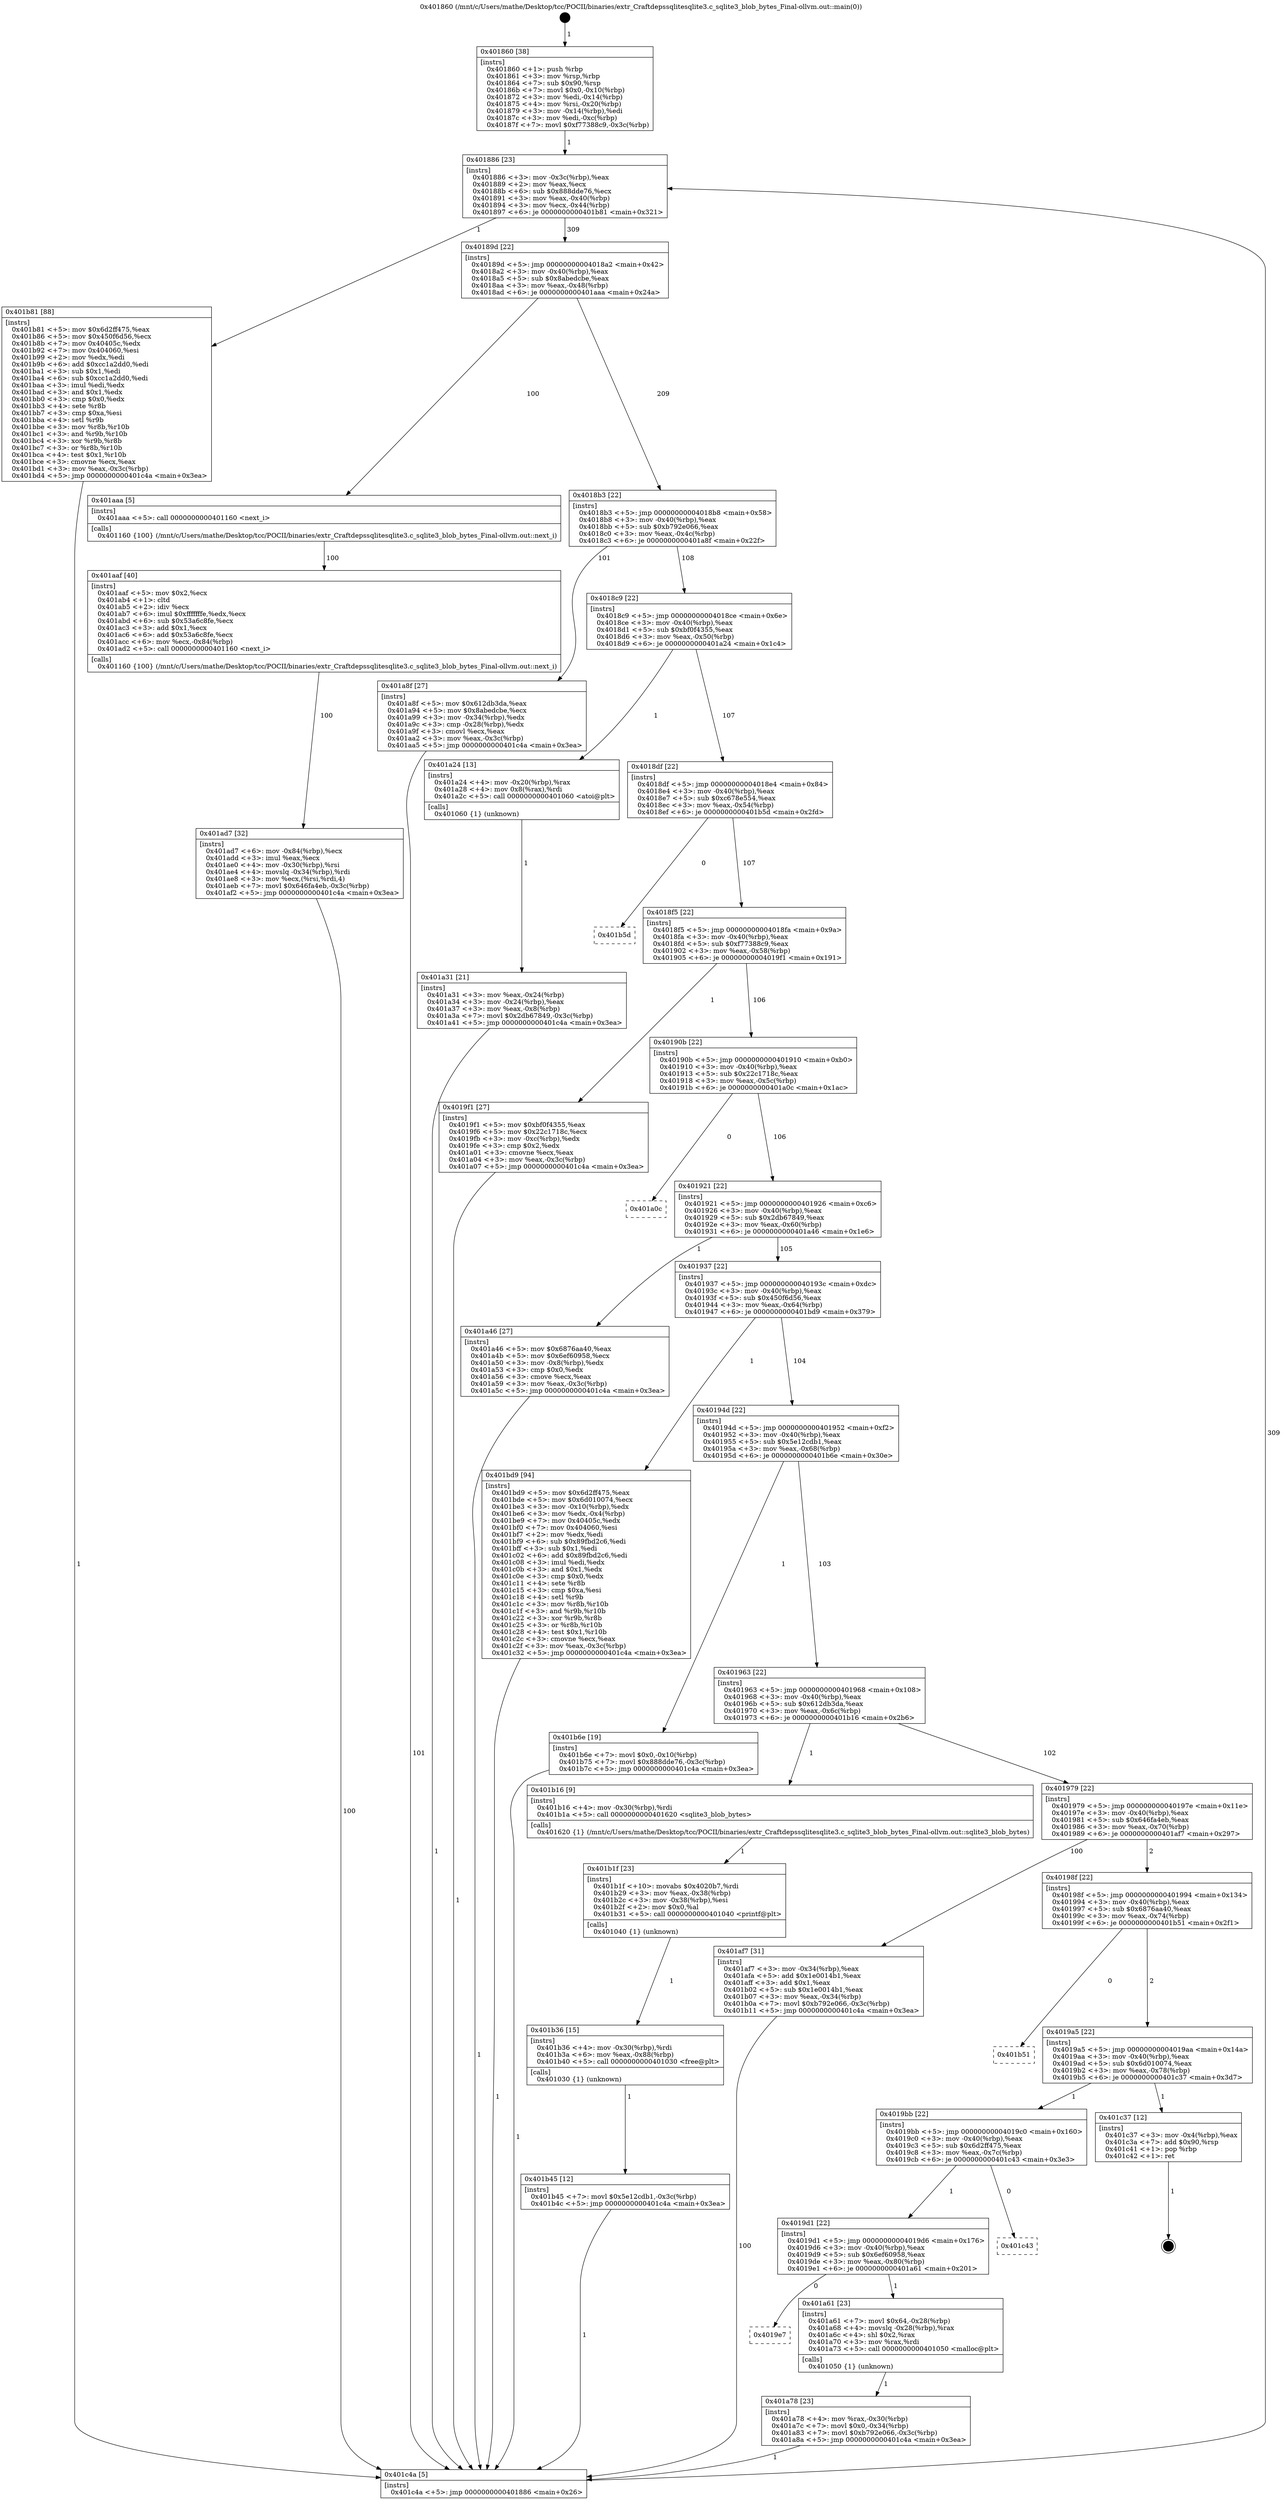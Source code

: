 digraph "0x401860" {
  label = "0x401860 (/mnt/c/Users/mathe/Desktop/tcc/POCII/binaries/extr_Craftdepssqlitesqlite3.c_sqlite3_blob_bytes_Final-ollvm.out::main(0))"
  labelloc = "t"
  node[shape=record]

  Entry [label="",width=0.3,height=0.3,shape=circle,fillcolor=black,style=filled]
  "0x401886" [label="{
     0x401886 [23]\l
     | [instrs]\l
     &nbsp;&nbsp;0x401886 \<+3\>: mov -0x3c(%rbp),%eax\l
     &nbsp;&nbsp;0x401889 \<+2\>: mov %eax,%ecx\l
     &nbsp;&nbsp;0x40188b \<+6\>: sub $0x888dde76,%ecx\l
     &nbsp;&nbsp;0x401891 \<+3\>: mov %eax,-0x40(%rbp)\l
     &nbsp;&nbsp;0x401894 \<+3\>: mov %ecx,-0x44(%rbp)\l
     &nbsp;&nbsp;0x401897 \<+6\>: je 0000000000401b81 \<main+0x321\>\l
  }"]
  "0x401b81" [label="{
     0x401b81 [88]\l
     | [instrs]\l
     &nbsp;&nbsp;0x401b81 \<+5\>: mov $0x6d2ff475,%eax\l
     &nbsp;&nbsp;0x401b86 \<+5\>: mov $0x450f6d56,%ecx\l
     &nbsp;&nbsp;0x401b8b \<+7\>: mov 0x40405c,%edx\l
     &nbsp;&nbsp;0x401b92 \<+7\>: mov 0x404060,%esi\l
     &nbsp;&nbsp;0x401b99 \<+2\>: mov %edx,%edi\l
     &nbsp;&nbsp;0x401b9b \<+6\>: add $0xcc1a2dd0,%edi\l
     &nbsp;&nbsp;0x401ba1 \<+3\>: sub $0x1,%edi\l
     &nbsp;&nbsp;0x401ba4 \<+6\>: sub $0xcc1a2dd0,%edi\l
     &nbsp;&nbsp;0x401baa \<+3\>: imul %edi,%edx\l
     &nbsp;&nbsp;0x401bad \<+3\>: and $0x1,%edx\l
     &nbsp;&nbsp;0x401bb0 \<+3\>: cmp $0x0,%edx\l
     &nbsp;&nbsp;0x401bb3 \<+4\>: sete %r8b\l
     &nbsp;&nbsp;0x401bb7 \<+3\>: cmp $0xa,%esi\l
     &nbsp;&nbsp;0x401bba \<+4\>: setl %r9b\l
     &nbsp;&nbsp;0x401bbe \<+3\>: mov %r8b,%r10b\l
     &nbsp;&nbsp;0x401bc1 \<+3\>: and %r9b,%r10b\l
     &nbsp;&nbsp;0x401bc4 \<+3\>: xor %r9b,%r8b\l
     &nbsp;&nbsp;0x401bc7 \<+3\>: or %r8b,%r10b\l
     &nbsp;&nbsp;0x401bca \<+4\>: test $0x1,%r10b\l
     &nbsp;&nbsp;0x401bce \<+3\>: cmovne %ecx,%eax\l
     &nbsp;&nbsp;0x401bd1 \<+3\>: mov %eax,-0x3c(%rbp)\l
     &nbsp;&nbsp;0x401bd4 \<+5\>: jmp 0000000000401c4a \<main+0x3ea\>\l
  }"]
  "0x40189d" [label="{
     0x40189d [22]\l
     | [instrs]\l
     &nbsp;&nbsp;0x40189d \<+5\>: jmp 00000000004018a2 \<main+0x42\>\l
     &nbsp;&nbsp;0x4018a2 \<+3\>: mov -0x40(%rbp),%eax\l
     &nbsp;&nbsp;0x4018a5 \<+5\>: sub $0x8abedcbe,%eax\l
     &nbsp;&nbsp;0x4018aa \<+3\>: mov %eax,-0x48(%rbp)\l
     &nbsp;&nbsp;0x4018ad \<+6\>: je 0000000000401aaa \<main+0x24a\>\l
  }"]
  Exit [label="",width=0.3,height=0.3,shape=circle,fillcolor=black,style=filled,peripheries=2]
  "0x401aaa" [label="{
     0x401aaa [5]\l
     | [instrs]\l
     &nbsp;&nbsp;0x401aaa \<+5\>: call 0000000000401160 \<next_i\>\l
     | [calls]\l
     &nbsp;&nbsp;0x401160 \{100\} (/mnt/c/Users/mathe/Desktop/tcc/POCII/binaries/extr_Craftdepssqlitesqlite3.c_sqlite3_blob_bytes_Final-ollvm.out::next_i)\l
  }"]
  "0x4018b3" [label="{
     0x4018b3 [22]\l
     | [instrs]\l
     &nbsp;&nbsp;0x4018b3 \<+5\>: jmp 00000000004018b8 \<main+0x58\>\l
     &nbsp;&nbsp;0x4018b8 \<+3\>: mov -0x40(%rbp),%eax\l
     &nbsp;&nbsp;0x4018bb \<+5\>: sub $0xb792e066,%eax\l
     &nbsp;&nbsp;0x4018c0 \<+3\>: mov %eax,-0x4c(%rbp)\l
     &nbsp;&nbsp;0x4018c3 \<+6\>: je 0000000000401a8f \<main+0x22f\>\l
  }"]
  "0x401b45" [label="{
     0x401b45 [12]\l
     | [instrs]\l
     &nbsp;&nbsp;0x401b45 \<+7\>: movl $0x5e12cdb1,-0x3c(%rbp)\l
     &nbsp;&nbsp;0x401b4c \<+5\>: jmp 0000000000401c4a \<main+0x3ea\>\l
  }"]
  "0x401a8f" [label="{
     0x401a8f [27]\l
     | [instrs]\l
     &nbsp;&nbsp;0x401a8f \<+5\>: mov $0x612db3da,%eax\l
     &nbsp;&nbsp;0x401a94 \<+5\>: mov $0x8abedcbe,%ecx\l
     &nbsp;&nbsp;0x401a99 \<+3\>: mov -0x34(%rbp),%edx\l
     &nbsp;&nbsp;0x401a9c \<+3\>: cmp -0x28(%rbp),%edx\l
     &nbsp;&nbsp;0x401a9f \<+3\>: cmovl %ecx,%eax\l
     &nbsp;&nbsp;0x401aa2 \<+3\>: mov %eax,-0x3c(%rbp)\l
     &nbsp;&nbsp;0x401aa5 \<+5\>: jmp 0000000000401c4a \<main+0x3ea\>\l
  }"]
  "0x4018c9" [label="{
     0x4018c9 [22]\l
     | [instrs]\l
     &nbsp;&nbsp;0x4018c9 \<+5\>: jmp 00000000004018ce \<main+0x6e\>\l
     &nbsp;&nbsp;0x4018ce \<+3\>: mov -0x40(%rbp),%eax\l
     &nbsp;&nbsp;0x4018d1 \<+5\>: sub $0xbf0f4355,%eax\l
     &nbsp;&nbsp;0x4018d6 \<+3\>: mov %eax,-0x50(%rbp)\l
     &nbsp;&nbsp;0x4018d9 \<+6\>: je 0000000000401a24 \<main+0x1c4\>\l
  }"]
  "0x401b36" [label="{
     0x401b36 [15]\l
     | [instrs]\l
     &nbsp;&nbsp;0x401b36 \<+4\>: mov -0x30(%rbp),%rdi\l
     &nbsp;&nbsp;0x401b3a \<+6\>: mov %eax,-0x88(%rbp)\l
     &nbsp;&nbsp;0x401b40 \<+5\>: call 0000000000401030 \<free@plt\>\l
     | [calls]\l
     &nbsp;&nbsp;0x401030 \{1\} (unknown)\l
  }"]
  "0x401a24" [label="{
     0x401a24 [13]\l
     | [instrs]\l
     &nbsp;&nbsp;0x401a24 \<+4\>: mov -0x20(%rbp),%rax\l
     &nbsp;&nbsp;0x401a28 \<+4\>: mov 0x8(%rax),%rdi\l
     &nbsp;&nbsp;0x401a2c \<+5\>: call 0000000000401060 \<atoi@plt\>\l
     | [calls]\l
     &nbsp;&nbsp;0x401060 \{1\} (unknown)\l
  }"]
  "0x4018df" [label="{
     0x4018df [22]\l
     | [instrs]\l
     &nbsp;&nbsp;0x4018df \<+5\>: jmp 00000000004018e4 \<main+0x84\>\l
     &nbsp;&nbsp;0x4018e4 \<+3\>: mov -0x40(%rbp),%eax\l
     &nbsp;&nbsp;0x4018e7 \<+5\>: sub $0xc678e554,%eax\l
     &nbsp;&nbsp;0x4018ec \<+3\>: mov %eax,-0x54(%rbp)\l
     &nbsp;&nbsp;0x4018ef \<+6\>: je 0000000000401b5d \<main+0x2fd\>\l
  }"]
  "0x401b1f" [label="{
     0x401b1f [23]\l
     | [instrs]\l
     &nbsp;&nbsp;0x401b1f \<+10\>: movabs $0x4020b7,%rdi\l
     &nbsp;&nbsp;0x401b29 \<+3\>: mov %eax,-0x38(%rbp)\l
     &nbsp;&nbsp;0x401b2c \<+3\>: mov -0x38(%rbp),%esi\l
     &nbsp;&nbsp;0x401b2f \<+2\>: mov $0x0,%al\l
     &nbsp;&nbsp;0x401b31 \<+5\>: call 0000000000401040 \<printf@plt\>\l
     | [calls]\l
     &nbsp;&nbsp;0x401040 \{1\} (unknown)\l
  }"]
  "0x401b5d" [label="{
     0x401b5d\l
  }", style=dashed]
  "0x4018f5" [label="{
     0x4018f5 [22]\l
     | [instrs]\l
     &nbsp;&nbsp;0x4018f5 \<+5\>: jmp 00000000004018fa \<main+0x9a\>\l
     &nbsp;&nbsp;0x4018fa \<+3\>: mov -0x40(%rbp),%eax\l
     &nbsp;&nbsp;0x4018fd \<+5\>: sub $0xf77388c9,%eax\l
     &nbsp;&nbsp;0x401902 \<+3\>: mov %eax,-0x58(%rbp)\l
     &nbsp;&nbsp;0x401905 \<+6\>: je 00000000004019f1 \<main+0x191\>\l
  }"]
  "0x401ad7" [label="{
     0x401ad7 [32]\l
     | [instrs]\l
     &nbsp;&nbsp;0x401ad7 \<+6\>: mov -0x84(%rbp),%ecx\l
     &nbsp;&nbsp;0x401add \<+3\>: imul %eax,%ecx\l
     &nbsp;&nbsp;0x401ae0 \<+4\>: mov -0x30(%rbp),%rsi\l
     &nbsp;&nbsp;0x401ae4 \<+4\>: movslq -0x34(%rbp),%rdi\l
     &nbsp;&nbsp;0x401ae8 \<+3\>: mov %ecx,(%rsi,%rdi,4)\l
     &nbsp;&nbsp;0x401aeb \<+7\>: movl $0x646fa4eb,-0x3c(%rbp)\l
     &nbsp;&nbsp;0x401af2 \<+5\>: jmp 0000000000401c4a \<main+0x3ea\>\l
  }"]
  "0x4019f1" [label="{
     0x4019f1 [27]\l
     | [instrs]\l
     &nbsp;&nbsp;0x4019f1 \<+5\>: mov $0xbf0f4355,%eax\l
     &nbsp;&nbsp;0x4019f6 \<+5\>: mov $0x22c1718c,%ecx\l
     &nbsp;&nbsp;0x4019fb \<+3\>: mov -0xc(%rbp),%edx\l
     &nbsp;&nbsp;0x4019fe \<+3\>: cmp $0x2,%edx\l
     &nbsp;&nbsp;0x401a01 \<+3\>: cmovne %ecx,%eax\l
     &nbsp;&nbsp;0x401a04 \<+3\>: mov %eax,-0x3c(%rbp)\l
     &nbsp;&nbsp;0x401a07 \<+5\>: jmp 0000000000401c4a \<main+0x3ea\>\l
  }"]
  "0x40190b" [label="{
     0x40190b [22]\l
     | [instrs]\l
     &nbsp;&nbsp;0x40190b \<+5\>: jmp 0000000000401910 \<main+0xb0\>\l
     &nbsp;&nbsp;0x401910 \<+3\>: mov -0x40(%rbp),%eax\l
     &nbsp;&nbsp;0x401913 \<+5\>: sub $0x22c1718c,%eax\l
     &nbsp;&nbsp;0x401918 \<+3\>: mov %eax,-0x5c(%rbp)\l
     &nbsp;&nbsp;0x40191b \<+6\>: je 0000000000401a0c \<main+0x1ac\>\l
  }"]
  "0x401c4a" [label="{
     0x401c4a [5]\l
     | [instrs]\l
     &nbsp;&nbsp;0x401c4a \<+5\>: jmp 0000000000401886 \<main+0x26\>\l
  }"]
  "0x401860" [label="{
     0x401860 [38]\l
     | [instrs]\l
     &nbsp;&nbsp;0x401860 \<+1\>: push %rbp\l
     &nbsp;&nbsp;0x401861 \<+3\>: mov %rsp,%rbp\l
     &nbsp;&nbsp;0x401864 \<+7\>: sub $0x90,%rsp\l
     &nbsp;&nbsp;0x40186b \<+7\>: movl $0x0,-0x10(%rbp)\l
     &nbsp;&nbsp;0x401872 \<+3\>: mov %edi,-0x14(%rbp)\l
     &nbsp;&nbsp;0x401875 \<+4\>: mov %rsi,-0x20(%rbp)\l
     &nbsp;&nbsp;0x401879 \<+3\>: mov -0x14(%rbp),%edi\l
     &nbsp;&nbsp;0x40187c \<+3\>: mov %edi,-0xc(%rbp)\l
     &nbsp;&nbsp;0x40187f \<+7\>: movl $0xf77388c9,-0x3c(%rbp)\l
  }"]
  "0x401a31" [label="{
     0x401a31 [21]\l
     | [instrs]\l
     &nbsp;&nbsp;0x401a31 \<+3\>: mov %eax,-0x24(%rbp)\l
     &nbsp;&nbsp;0x401a34 \<+3\>: mov -0x24(%rbp),%eax\l
     &nbsp;&nbsp;0x401a37 \<+3\>: mov %eax,-0x8(%rbp)\l
     &nbsp;&nbsp;0x401a3a \<+7\>: movl $0x2db67849,-0x3c(%rbp)\l
     &nbsp;&nbsp;0x401a41 \<+5\>: jmp 0000000000401c4a \<main+0x3ea\>\l
  }"]
  "0x401aaf" [label="{
     0x401aaf [40]\l
     | [instrs]\l
     &nbsp;&nbsp;0x401aaf \<+5\>: mov $0x2,%ecx\l
     &nbsp;&nbsp;0x401ab4 \<+1\>: cltd\l
     &nbsp;&nbsp;0x401ab5 \<+2\>: idiv %ecx\l
     &nbsp;&nbsp;0x401ab7 \<+6\>: imul $0xfffffffe,%edx,%ecx\l
     &nbsp;&nbsp;0x401abd \<+6\>: sub $0x53a6c8fe,%ecx\l
     &nbsp;&nbsp;0x401ac3 \<+3\>: add $0x1,%ecx\l
     &nbsp;&nbsp;0x401ac6 \<+6\>: add $0x53a6c8fe,%ecx\l
     &nbsp;&nbsp;0x401acc \<+6\>: mov %ecx,-0x84(%rbp)\l
     &nbsp;&nbsp;0x401ad2 \<+5\>: call 0000000000401160 \<next_i\>\l
     | [calls]\l
     &nbsp;&nbsp;0x401160 \{100\} (/mnt/c/Users/mathe/Desktop/tcc/POCII/binaries/extr_Craftdepssqlitesqlite3.c_sqlite3_blob_bytes_Final-ollvm.out::next_i)\l
  }"]
  "0x401a0c" [label="{
     0x401a0c\l
  }", style=dashed]
  "0x401921" [label="{
     0x401921 [22]\l
     | [instrs]\l
     &nbsp;&nbsp;0x401921 \<+5\>: jmp 0000000000401926 \<main+0xc6\>\l
     &nbsp;&nbsp;0x401926 \<+3\>: mov -0x40(%rbp),%eax\l
     &nbsp;&nbsp;0x401929 \<+5\>: sub $0x2db67849,%eax\l
     &nbsp;&nbsp;0x40192e \<+3\>: mov %eax,-0x60(%rbp)\l
     &nbsp;&nbsp;0x401931 \<+6\>: je 0000000000401a46 \<main+0x1e6\>\l
  }"]
  "0x401a78" [label="{
     0x401a78 [23]\l
     | [instrs]\l
     &nbsp;&nbsp;0x401a78 \<+4\>: mov %rax,-0x30(%rbp)\l
     &nbsp;&nbsp;0x401a7c \<+7\>: movl $0x0,-0x34(%rbp)\l
     &nbsp;&nbsp;0x401a83 \<+7\>: movl $0xb792e066,-0x3c(%rbp)\l
     &nbsp;&nbsp;0x401a8a \<+5\>: jmp 0000000000401c4a \<main+0x3ea\>\l
  }"]
  "0x401a46" [label="{
     0x401a46 [27]\l
     | [instrs]\l
     &nbsp;&nbsp;0x401a46 \<+5\>: mov $0x6876aa40,%eax\l
     &nbsp;&nbsp;0x401a4b \<+5\>: mov $0x6ef60958,%ecx\l
     &nbsp;&nbsp;0x401a50 \<+3\>: mov -0x8(%rbp),%edx\l
     &nbsp;&nbsp;0x401a53 \<+3\>: cmp $0x0,%edx\l
     &nbsp;&nbsp;0x401a56 \<+3\>: cmove %ecx,%eax\l
     &nbsp;&nbsp;0x401a59 \<+3\>: mov %eax,-0x3c(%rbp)\l
     &nbsp;&nbsp;0x401a5c \<+5\>: jmp 0000000000401c4a \<main+0x3ea\>\l
  }"]
  "0x401937" [label="{
     0x401937 [22]\l
     | [instrs]\l
     &nbsp;&nbsp;0x401937 \<+5\>: jmp 000000000040193c \<main+0xdc\>\l
     &nbsp;&nbsp;0x40193c \<+3\>: mov -0x40(%rbp),%eax\l
     &nbsp;&nbsp;0x40193f \<+5\>: sub $0x450f6d56,%eax\l
     &nbsp;&nbsp;0x401944 \<+3\>: mov %eax,-0x64(%rbp)\l
     &nbsp;&nbsp;0x401947 \<+6\>: je 0000000000401bd9 \<main+0x379\>\l
  }"]
  "0x4019e7" [label="{
     0x4019e7\l
  }", style=dashed]
  "0x401bd9" [label="{
     0x401bd9 [94]\l
     | [instrs]\l
     &nbsp;&nbsp;0x401bd9 \<+5\>: mov $0x6d2ff475,%eax\l
     &nbsp;&nbsp;0x401bde \<+5\>: mov $0x6d010074,%ecx\l
     &nbsp;&nbsp;0x401be3 \<+3\>: mov -0x10(%rbp),%edx\l
     &nbsp;&nbsp;0x401be6 \<+3\>: mov %edx,-0x4(%rbp)\l
     &nbsp;&nbsp;0x401be9 \<+7\>: mov 0x40405c,%edx\l
     &nbsp;&nbsp;0x401bf0 \<+7\>: mov 0x404060,%esi\l
     &nbsp;&nbsp;0x401bf7 \<+2\>: mov %edx,%edi\l
     &nbsp;&nbsp;0x401bf9 \<+6\>: sub $0x89fbd2c6,%edi\l
     &nbsp;&nbsp;0x401bff \<+3\>: sub $0x1,%edi\l
     &nbsp;&nbsp;0x401c02 \<+6\>: add $0x89fbd2c6,%edi\l
     &nbsp;&nbsp;0x401c08 \<+3\>: imul %edi,%edx\l
     &nbsp;&nbsp;0x401c0b \<+3\>: and $0x1,%edx\l
     &nbsp;&nbsp;0x401c0e \<+3\>: cmp $0x0,%edx\l
     &nbsp;&nbsp;0x401c11 \<+4\>: sete %r8b\l
     &nbsp;&nbsp;0x401c15 \<+3\>: cmp $0xa,%esi\l
     &nbsp;&nbsp;0x401c18 \<+4\>: setl %r9b\l
     &nbsp;&nbsp;0x401c1c \<+3\>: mov %r8b,%r10b\l
     &nbsp;&nbsp;0x401c1f \<+3\>: and %r9b,%r10b\l
     &nbsp;&nbsp;0x401c22 \<+3\>: xor %r9b,%r8b\l
     &nbsp;&nbsp;0x401c25 \<+3\>: or %r8b,%r10b\l
     &nbsp;&nbsp;0x401c28 \<+4\>: test $0x1,%r10b\l
     &nbsp;&nbsp;0x401c2c \<+3\>: cmovne %ecx,%eax\l
     &nbsp;&nbsp;0x401c2f \<+3\>: mov %eax,-0x3c(%rbp)\l
     &nbsp;&nbsp;0x401c32 \<+5\>: jmp 0000000000401c4a \<main+0x3ea\>\l
  }"]
  "0x40194d" [label="{
     0x40194d [22]\l
     | [instrs]\l
     &nbsp;&nbsp;0x40194d \<+5\>: jmp 0000000000401952 \<main+0xf2\>\l
     &nbsp;&nbsp;0x401952 \<+3\>: mov -0x40(%rbp),%eax\l
     &nbsp;&nbsp;0x401955 \<+5\>: sub $0x5e12cdb1,%eax\l
     &nbsp;&nbsp;0x40195a \<+3\>: mov %eax,-0x68(%rbp)\l
     &nbsp;&nbsp;0x40195d \<+6\>: je 0000000000401b6e \<main+0x30e\>\l
  }"]
  "0x401a61" [label="{
     0x401a61 [23]\l
     | [instrs]\l
     &nbsp;&nbsp;0x401a61 \<+7\>: movl $0x64,-0x28(%rbp)\l
     &nbsp;&nbsp;0x401a68 \<+4\>: movslq -0x28(%rbp),%rax\l
     &nbsp;&nbsp;0x401a6c \<+4\>: shl $0x2,%rax\l
     &nbsp;&nbsp;0x401a70 \<+3\>: mov %rax,%rdi\l
     &nbsp;&nbsp;0x401a73 \<+5\>: call 0000000000401050 \<malloc@plt\>\l
     | [calls]\l
     &nbsp;&nbsp;0x401050 \{1\} (unknown)\l
  }"]
  "0x401b6e" [label="{
     0x401b6e [19]\l
     | [instrs]\l
     &nbsp;&nbsp;0x401b6e \<+7\>: movl $0x0,-0x10(%rbp)\l
     &nbsp;&nbsp;0x401b75 \<+7\>: movl $0x888dde76,-0x3c(%rbp)\l
     &nbsp;&nbsp;0x401b7c \<+5\>: jmp 0000000000401c4a \<main+0x3ea\>\l
  }"]
  "0x401963" [label="{
     0x401963 [22]\l
     | [instrs]\l
     &nbsp;&nbsp;0x401963 \<+5\>: jmp 0000000000401968 \<main+0x108\>\l
     &nbsp;&nbsp;0x401968 \<+3\>: mov -0x40(%rbp),%eax\l
     &nbsp;&nbsp;0x40196b \<+5\>: sub $0x612db3da,%eax\l
     &nbsp;&nbsp;0x401970 \<+3\>: mov %eax,-0x6c(%rbp)\l
     &nbsp;&nbsp;0x401973 \<+6\>: je 0000000000401b16 \<main+0x2b6\>\l
  }"]
  "0x4019d1" [label="{
     0x4019d1 [22]\l
     | [instrs]\l
     &nbsp;&nbsp;0x4019d1 \<+5\>: jmp 00000000004019d6 \<main+0x176\>\l
     &nbsp;&nbsp;0x4019d6 \<+3\>: mov -0x40(%rbp),%eax\l
     &nbsp;&nbsp;0x4019d9 \<+5\>: sub $0x6ef60958,%eax\l
     &nbsp;&nbsp;0x4019de \<+3\>: mov %eax,-0x80(%rbp)\l
     &nbsp;&nbsp;0x4019e1 \<+6\>: je 0000000000401a61 \<main+0x201\>\l
  }"]
  "0x401b16" [label="{
     0x401b16 [9]\l
     | [instrs]\l
     &nbsp;&nbsp;0x401b16 \<+4\>: mov -0x30(%rbp),%rdi\l
     &nbsp;&nbsp;0x401b1a \<+5\>: call 0000000000401620 \<sqlite3_blob_bytes\>\l
     | [calls]\l
     &nbsp;&nbsp;0x401620 \{1\} (/mnt/c/Users/mathe/Desktop/tcc/POCII/binaries/extr_Craftdepssqlitesqlite3.c_sqlite3_blob_bytes_Final-ollvm.out::sqlite3_blob_bytes)\l
  }"]
  "0x401979" [label="{
     0x401979 [22]\l
     | [instrs]\l
     &nbsp;&nbsp;0x401979 \<+5\>: jmp 000000000040197e \<main+0x11e\>\l
     &nbsp;&nbsp;0x40197e \<+3\>: mov -0x40(%rbp),%eax\l
     &nbsp;&nbsp;0x401981 \<+5\>: sub $0x646fa4eb,%eax\l
     &nbsp;&nbsp;0x401986 \<+3\>: mov %eax,-0x70(%rbp)\l
     &nbsp;&nbsp;0x401989 \<+6\>: je 0000000000401af7 \<main+0x297\>\l
  }"]
  "0x401c43" [label="{
     0x401c43\l
  }", style=dashed]
  "0x401af7" [label="{
     0x401af7 [31]\l
     | [instrs]\l
     &nbsp;&nbsp;0x401af7 \<+3\>: mov -0x34(%rbp),%eax\l
     &nbsp;&nbsp;0x401afa \<+5\>: add $0x1e0014b1,%eax\l
     &nbsp;&nbsp;0x401aff \<+3\>: add $0x1,%eax\l
     &nbsp;&nbsp;0x401b02 \<+5\>: sub $0x1e0014b1,%eax\l
     &nbsp;&nbsp;0x401b07 \<+3\>: mov %eax,-0x34(%rbp)\l
     &nbsp;&nbsp;0x401b0a \<+7\>: movl $0xb792e066,-0x3c(%rbp)\l
     &nbsp;&nbsp;0x401b11 \<+5\>: jmp 0000000000401c4a \<main+0x3ea\>\l
  }"]
  "0x40198f" [label="{
     0x40198f [22]\l
     | [instrs]\l
     &nbsp;&nbsp;0x40198f \<+5\>: jmp 0000000000401994 \<main+0x134\>\l
     &nbsp;&nbsp;0x401994 \<+3\>: mov -0x40(%rbp),%eax\l
     &nbsp;&nbsp;0x401997 \<+5\>: sub $0x6876aa40,%eax\l
     &nbsp;&nbsp;0x40199c \<+3\>: mov %eax,-0x74(%rbp)\l
     &nbsp;&nbsp;0x40199f \<+6\>: je 0000000000401b51 \<main+0x2f1\>\l
  }"]
  "0x4019bb" [label="{
     0x4019bb [22]\l
     | [instrs]\l
     &nbsp;&nbsp;0x4019bb \<+5\>: jmp 00000000004019c0 \<main+0x160\>\l
     &nbsp;&nbsp;0x4019c0 \<+3\>: mov -0x40(%rbp),%eax\l
     &nbsp;&nbsp;0x4019c3 \<+5\>: sub $0x6d2ff475,%eax\l
     &nbsp;&nbsp;0x4019c8 \<+3\>: mov %eax,-0x7c(%rbp)\l
     &nbsp;&nbsp;0x4019cb \<+6\>: je 0000000000401c43 \<main+0x3e3\>\l
  }"]
  "0x401b51" [label="{
     0x401b51\l
  }", style=dashed]
  "0x4019a5" [label="{
     0x4019a5 [22]\l
     | [instrs]\l
     &nbsp;&nbsp;0x4019a5 \<+5\>: jmp 00000000004019aa \<main+0x14a\>\l
     &nbsp;&nbsp;0x4019aa \<+3\>: mov -0x40(%rbp),%eax\l
     &nbsp;&nbsp;0x4019ad \<+5\>: sub $0x6d010074,%eax\l
     &nbsp;&nbsp;0x4019b2 \<+3\>: mov %eax,-0x78(%rbp)\l
     &nbsp;&nbsp;0x4019b5 \<+6\>: je 0000000000401c37 \<main+0x3d7\>\l
  }"]
  "0x401c37" [label="{
     0x401c37 [12]\l
     | [instrs]\l
     &nbsp;&nbsp;0x401c37 \<+3\>: mov -0x4(%rbp),%eax\l
     &nbsp;&nbsp;0x401c3a \<+7\>: add $0x90,%rsp\l
     &nbsp;&nbsp;0x401c41 \<+1\>: pop %rbp\l
     &nbsp;&nbsp;0x401c42 \<+1\>: ret\l
  }"]
  Entry -> "0x401860" [label=" 1"]
  "0x401886" -> "0x401b81" [label=" 1"]
  "0x401886" -> "0x40189d" [label=" 309"]
  "0x401c37" -> Exit [label=" 1"]
  "0x40189d" -> "0x401aaa" [label=" 100"]
  "0x40189d" -> "0x4018b3" [label=" 209"]
  "0x401bd9" -> "0x401c4a" [label=" 1"]
  "0x4018b3" -> "0x401a8f" [label=" 101"]
  "0x4018b3" -> "0x4018c9" [label=" 108"]
  "0x401b81" -> "0x401c4a" [label=" 1"]
  "0x4018c9" -> "0x401a24" [label=" 1"]
  "0x4018c9" -> "0x4018df" [label=" 107"]
  "0x401b6e" -> "0x401c4a" [label=" 1"]
  "0x4018df" -> "0x401b5d" [label=" 0"]
  "0x4018df" -> "0x4018f5" [label=" 107"]
  "0x401b45" -> "0x401c4a" [label=" 1"]
  "0x4018f5" -> "0x4019f1" [label=" 1"]
  "0x4018f5" -> "0x40190b" [label=" 106"]
  "0x4019f1" -> "0x401c4a" [label=" 1"]
  "0x401860" -> "0x401886" [label=" 1"]
  "0x401c4a" -> "0x401886" [label=" 309"]
  "0x401a24" -> "0x401a31" [label=" 1"]
  "0x401a31" -> "0x401c4a" [label=" 1"]
  "0x401b36" -> "0x401b45" [label=" 1"]
  "0x40190b" -> "0x401a0c" [label=" 0"]
  "0x40190b" -> "0x401921" [label=" 106"]
  "0x401b1f" -> "0x401b36" [label=" 1"]
  "0x401921" -> "0x401a46" [label=" 1"]
  "0x401921" -> "0x401937" [label=" 105"]
  "0x401a46" -> "0x401c4a" [label=" 1"]
  "0x401b16" -> "0x401b1f" [label=" 1"]
  "0x401937" -> "0x401bd9" [label=" 1"]
  "0x401937" -> "0x40194d" [label=" 104"]
  "0x401af7" -> "0x401c4a" [label=" 100"]
  "0x40194d" -> "0x401b6e" [label=" 1"]
  "0x40194d" -> "0x401963" [label=" 103"]
  "0x401ad7" -> "0x401c4a" [label=" 100"]
  "0x401963" -> "0x401b16" [label=" 1"]
  "0x401963" -> "0x401979" [label=" 102"]
  "0x401aaa" -> "0x401aaf" [label=" 100"]
  "0x401979" -> "0x401af7" [label=" 100"]
  "0x401979" -> "0x40198f" [label=" 2"]
  "0x401a8f" -> "0x401c4a" [label=" 101"]
  "0x40198f" -> "0x401b51" [label=" 0"]
  "0x40198f" -> "0x4019a5" [label=" 2"]
  "0x401a61" -> "0x401a78" [label=" 1"]
  "0x4019a5" -> "0x401c37" [label=" 1"]
  "0x4019a5" -> "0x4019bb" [label=" 1"]
  "0x401a78" -> "0x401c4a" [label=" 1"]
  "0x4019bb" -> "0x401c43" [label=" 0"]
  "0x4019bb" -> "0x4019d1" [label=" 1"]
  "0x401aaf" -> "0x401ad7" [label=" 100"]
  "0x4019d1" -> "0x401a61" [label=" 1"]
  "0x4019d1" -> "0x4019e7" [label=" 0"]
}
